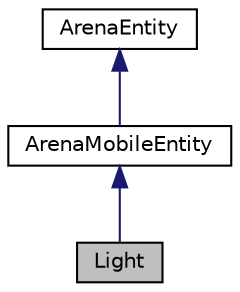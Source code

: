 digraph "Light"
{
  edge [fontname="Helvetica",fontsize="10",labelfontname="Helvetica",labelfontsize="10"];
  node [fontname="Helvetica",fontsize="10",shape=record];
  Node1 [label="Light",height=0.2,width=0.4,color="black", fillcolor="grey75", style="filled", fontcolor="black"];
  Node2 -> Node1 [dir="back",color="midnightblue",fontsize="10",style="solid"];
  Node2 [label="ArenaMobileEntity",height=0.2,width=0.4,color="black", fillcolor="white", style="filled",URL="$classArenaMobileEntity.html",tooltip="A mobile entity in the Arena, capable of updating its own position and/or velocity when asked by the ..."];
  Node3 -> Node2 [dir="back",color="midnightblue",fontsize="10",style="solid"];
  Node3 [label="ArenaEntity",height=0.2,width=0.4,color="black", fillcolor="white", style="filled",URL="$classArenaEntity.html",tooltip="A Food class from which all Arena entities inherit. "];
}
